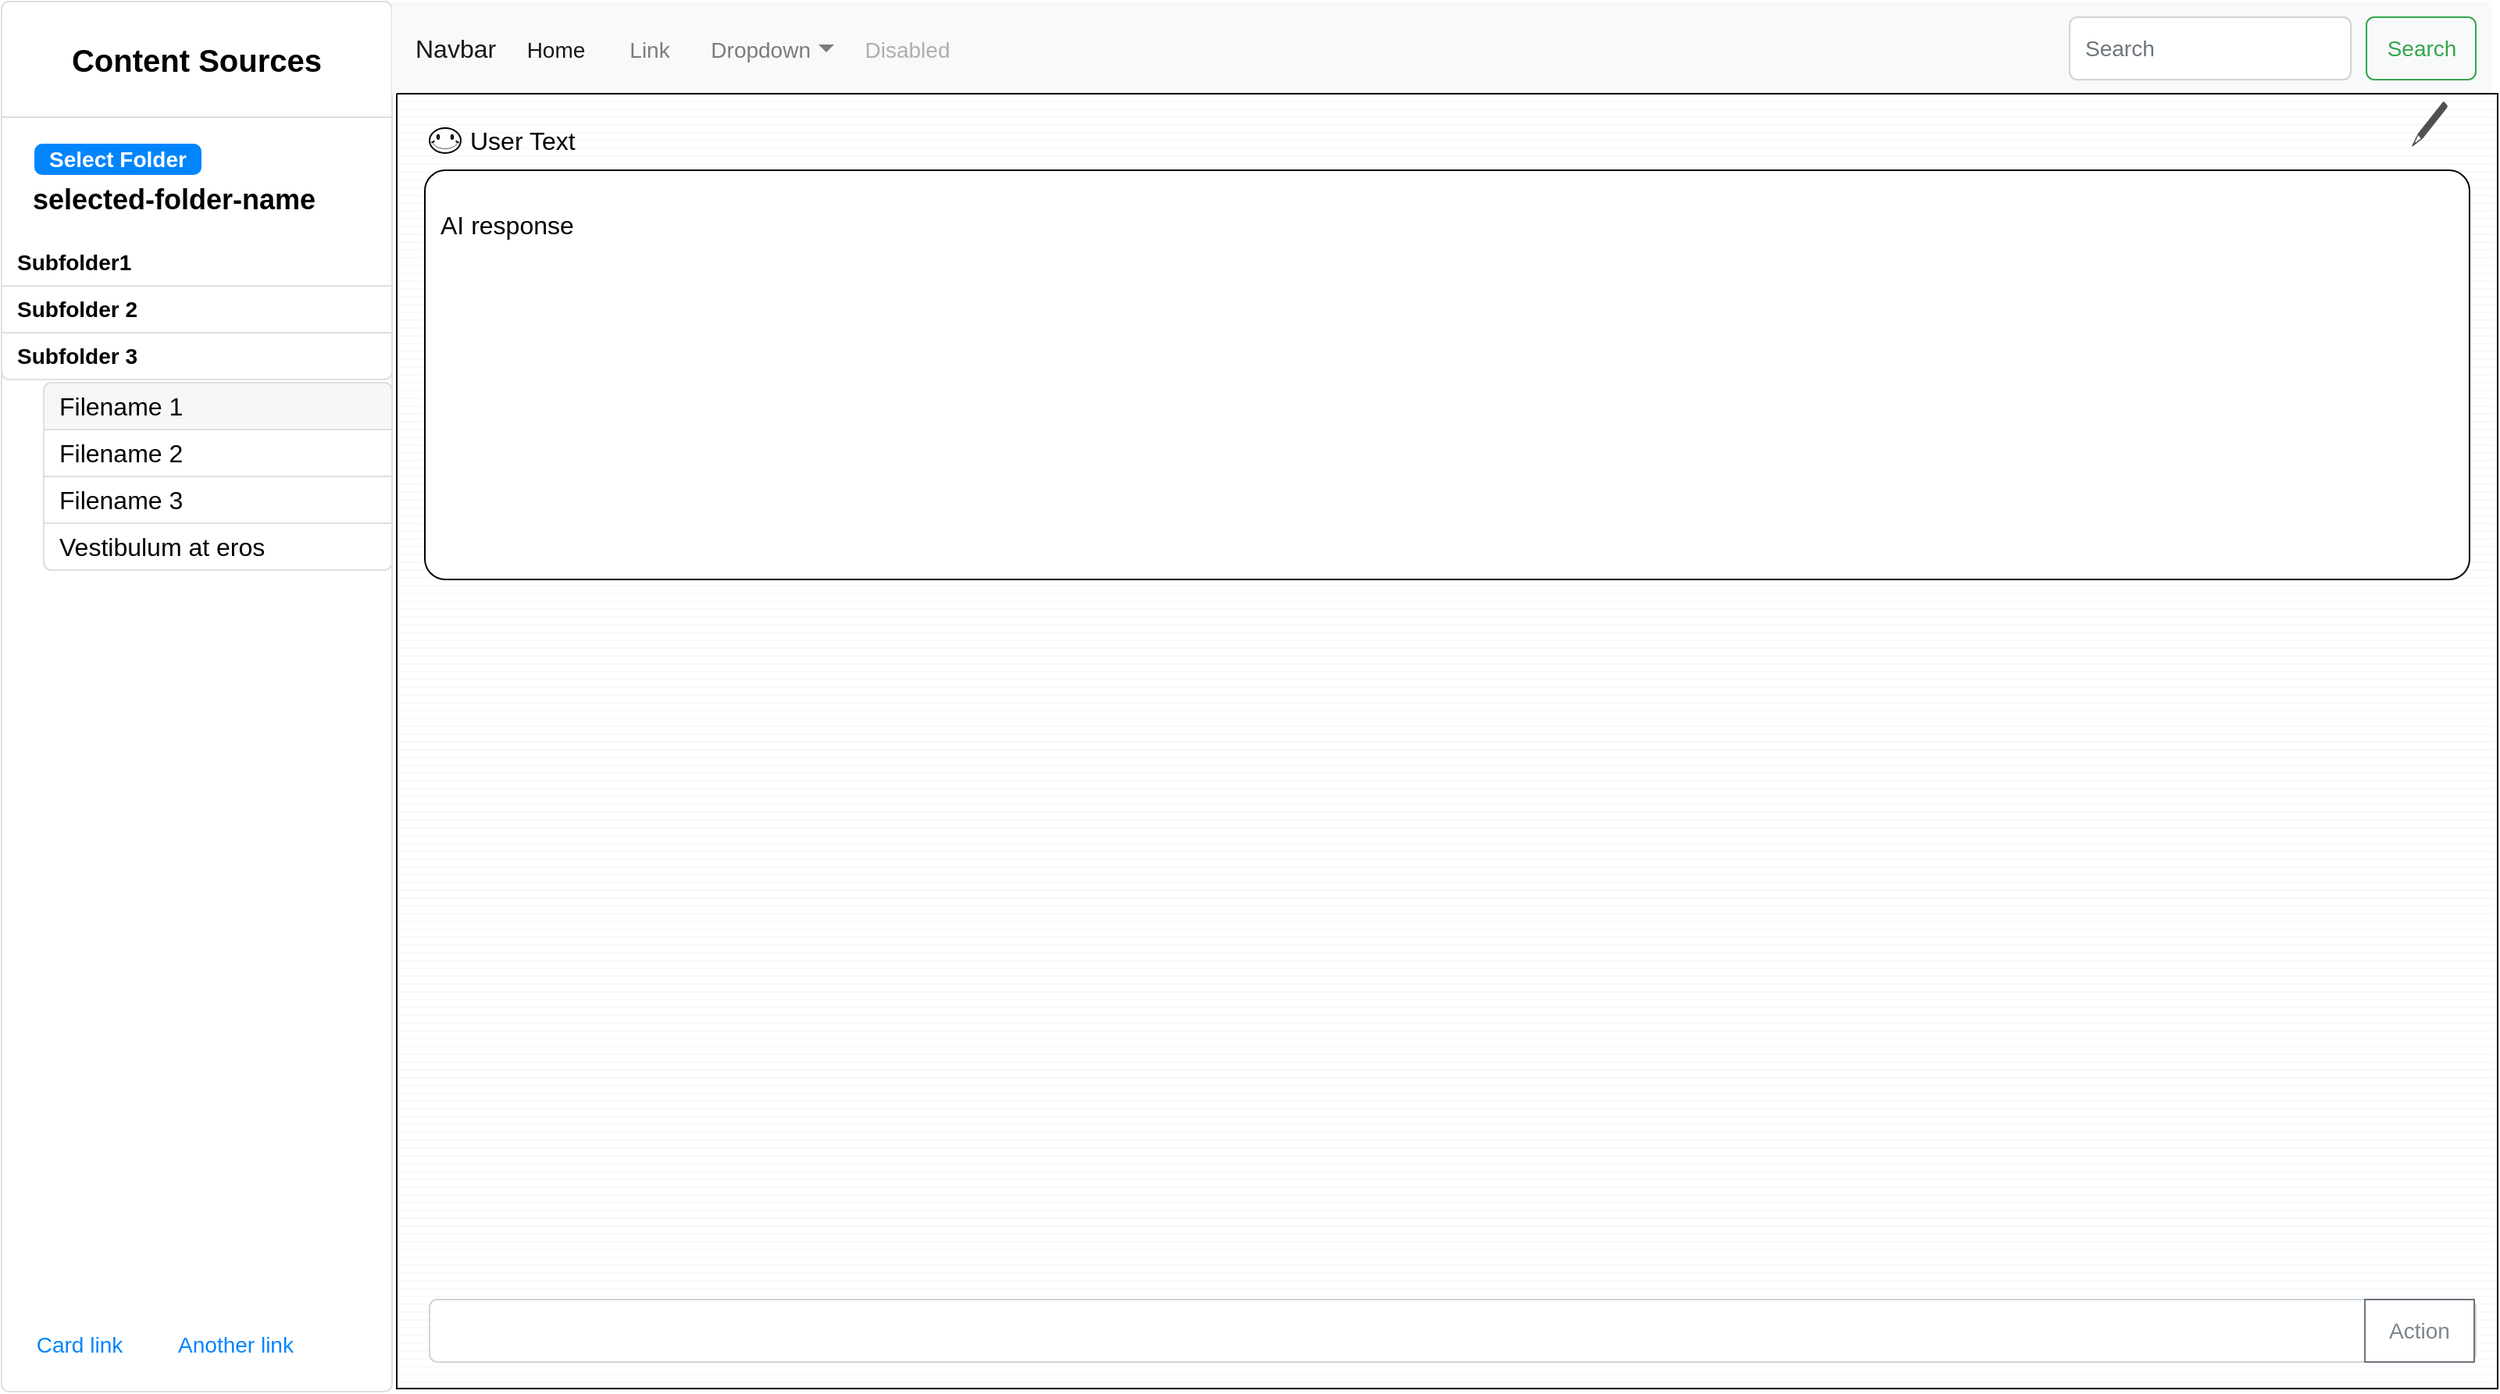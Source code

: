 <mxfile version="21.5.0" type="device">
  <diagram name="Page-1" id="0L_Nv6PaN0-DpX8CRua9">
    <mxGraphModel dx="1232" dy="1237" grid="0" gridSize="10" guides="1" tooltips="1" connect="1" arrows="1" fold="1" page="1" pageScale="1" pageWidth="1600" pageHeight="900" math="0" shadow="0">
      <root>
        <mxCell id="0" />
        <mxCell id="1" parent="0" />
        <mxCell id="S-ANx5q2b51A2oX7Jlxp-1" value="" style="html=1;shadow=0;dashed=0;shape=mxgraph.bootstrap.rrect;rSize=5;strokeColor=#DFDFDF;html=1;whiteSpace=wrap;fillColor=#ffffff;fontColor=#000000;verticalAlign=bottom;align=left;spacing=20;spacingBottom=130;fontSize=14;" parent="1" vertex="1">
          <mxGeometry y="4" width="250" height="890" as="geometry" />
        </mxCell>
        <mxCell id="S-ANx5q2b51A2oX7Jlxp-2" value="Content Sources" style="html=1;shadow=0;dashed=0;shape=mxgraph.bootstrap.topButton;rSize=5;perimeter=none;whiteSpace=wrap;fillColor=#FFFFFF;strokeColor=#DFDFDF;fontColor=#000000;resizeWidth=1;fontSize=20;fontStyle=1" parent="S-ANx5q2b51A2oX7Jlxp-1" vertex="1">
          <mxGeometry width="250" height="74" relative="1" as="geometry" />
        </mxCell>
        <mxCell id="S-ANx5q2b51A2oX7Jlxp-3" value="&lt;b&gt;&lt;font style=&quot;font-size: 20px&quot;&gt;&lt;br&gt;&lt;/font&gt;&lt;/b&gt;&lt;font style=&quot;font-size: 18px;&quot;&gt;&lt;b&gt;selected-folder-name&lt;br&gt;&lt;br&gt;&lt;br&gt;&lt;/b&gt;&lt;/font&gt;" style="perimeter=none;html=1;whiteSpace=wrap;fillColor=none;strokeColor=none;resizeWidth=1;verticalAlign=top;align=left;spacing=20;spacingTop=-10;fontSize=14;" parent="S-ANx5q2b51A2oX7Jlxp-1" vertex="1">
          <mxGeometry width="250" height="76" relative="1" as="geometry">
            <mxPoint y="78" as="offset" />
          </mxGeometry>
        </mxCell>
        <mxCell id="S-ANx5q2b51A2oX7Jlxp-4" value="&lt;b&gt;Subfolder1&lt;/b&gt;" style="html=1;shadow=0;dashed=0;strokeColor=none;fontSize=14;fillColor=none;perimeter=none;whiteSpace=wrap;resizeWidth=1;align=left;spacing=10;" parent="S-ANx5q2b51A2oX7Jlxp-1" vertex="1">
          <mxGeometry width="250" height="30" relative="1" as="geometry">
            <mxPoint y="152" as="offset" />
          </mxGeometry>
        </mxCell>
        <mxCell id="S-ANx5q2b51A2oX7Jlxp-5" value="&lt;b&gt;Subfolder 2&lt;/b&gt;" style="strokeColor=inherit;fillColor=inherit;gradientColor=inherit;fontColor=inherit;html=1;shadow=0;dashed=0;perimeter=none;fontSize=14;whiteSpace=wrap;resizeWidth=1;align=left;spacing=10;" parent="S-ANx5q2b51A2oX7Jlxp-1" vertex="1">
          <mxGeometry width="250" height="30" relative="1" as="geometry">
            <mxPoint y="182" as="offset" />
          </mxGeometry>
        </mxCell>
        <mxCell id="S-ANx5q2b51A2oX7Jlxp-6" value="&lt;b&gt;Subfolder 3&lt;/b&gt;" style="strokeColor=inherit;fillColor=inherit;gradientColor=inherit;fontColor=inherit;html=1;shadow=0;dashed=0;shape=mxgraph.bootstrap.bottomButton;rSize=5;perimeter=none;fontSize=14;whiteSpace=wrap;resizeWidth=1;resizeHeight=0;align=left;spacing=10;" parent="S-ANx5q2b51A2oX7Jlxp-1" vertex="1">
          <mxGeometry width="250" height="30" relative="1" as="geometry">
            <mxPoint y="212" as="offset" />
          </mxGeometry>
        </mxCell>
        <mxCell id="S-ANx5q2b51A2oX7Jlxp-7" value="Card link" style="html=1;shadow=0;dashed=0;shape=mxgraph.bootstrap.rrect;rSize=5;perimeter=none;whiteSpace=wrap;fillColor=none;strokeColor=none;fontColor=#0085FC;resizeWidth=1;fontSize=14;align=center;" parent="S-ANx5q2b51A2oX7Jlxp-1" vertex="1">
          <mxGeometry y="1" width="80" height="40" relative="1" as="geometry">
            <mxPoint x="10" y="-50" as="offset" />
          </mxGeometry>
        </mxCell>
        <mxCell id="S-ANx5q2b51A2oX7Jlxp-8" value="Another link" style="html=1;shadow=0;dashed=0;shape=mxgraph.bootstrap.rrect;rSize=5;perimeter=none;whiteSpace=wrap;fillColor=none;strokeColor=none;fontColor=#0085FC;resizeWidth=1;fontSize=14;align=center;" parent="S-ANx5q2b51A2oX7Jlxp-1" vertex="1">
          <mxGeometry y="1" width="100" height="40" relative="1" as="geometry">
            <mxPoint x="100" y="-50" as="offset" />
          </mxGeometry>
        </mxCell>
        <mxCell id="S-ANx5q2b51A2oX7Jlxp-39" value="Select Folder" style="html=1;shadow=0;dashed=0;shape=mxgraph.bootstrap.rrect;rSize=5;strokeColor=none;strokeWidth=1;fillColor=#0085FC;fontColor=#FFFFFF;whiteSpace=wrap;align=center;verticalAlign=middle;spacingLeft=0;fontStyle=1;fontSize=14;spacing=5;" parent="S-ANx5q2b51A2oX7Jlxp-1" vertex="1">
          <mxGeometry x="21" y="91" width="107" height="20" as="geometry" />
        </mxCell>
        <mxCell id="S-ANx5q2b51A2oX7Jlxp-40" value="" style="html=1;shadow=0;dashed=0;shape=mxgraph.bootstrap.rrect;rSize=5;strokeColor=#DFDFDF;html=1;whiteSpace=wrap;fillColor=#FFFFFF;fontColor=#000000;fontSize=16;" parent="S-ANx5q2b51A2oX7Jlxp-1" vertex="1">
          <mxGeometry x="27" y="244" width="223" height="120" as="geometry" />
        </mxCell>
        <mxCell id="S-ANx5q2b51A2oX7Jlxp-41" value="Filename 1" style="html=1;shadow=0;dashed=0;shape=mxgraph.bootstrap.topButton;strokeColor=inherit;fillColor=#F7F7F7;rSize=5;perimeter=none;whiteSpace=wrap;resizeWidth=1;align=left;spacing=10;fontSize=16;" parent="S-ANx5q2b51A2oX7Jlxp-40" vertex="1">
          <mxGeometry width="223" height="30" relative="1" as="geometry" />
        </mxCell>
        <mxCell id="S-ANx5q2b51A2oX7Jlxp-42" value="Filename 2" style="strokeColor=inherit;fillColor=inherit;gradientColor=inherit;fontColor=inherit;html=1;shadow=0;dashed=0;perimeter=none;whiteSpace=wrap;resizeWidth=1;align=left;spacing=10;fontSize=16;" parent="S-ANx5q2b51A2oX7Jlxp-40" vertex="1">
          <mxGeometry width="223" height="30" relative="1" as="geometry">
            <mxPoint y="30" as="offset" />
          </mxGeometry>
        </mxCell>
        <mxCell id="S-ANx5q2b51A2oX7Jlxp-43" value="Filename 3" style="strokeColor=inherit;fillColor=inherit;gradientColor=inherit;fontColor=inherit;html=1;shadow=0;dashed=0;perimeter=none;whiteSpace=wrap;resizeWidth=1;align=left;spacing=10;fontSize=16;" parent="S-ANx5q2b51A2oX7Jlxp-40" vertex="1">
          <mxGeometry width="223" height="30" relative="1" as="geometry">
            <mxPoint y="60" as="offset" />
          </mxGeometry>
        </mxCell>
        <mxCell id="S-ANx5q2b51A2oX7Jlxp-44" value="Vestibulum at eros" style="strokeColor=inherit;fillColor=inherit;gradientColor=inherit;fontColor=inherit;html=1;shadow=0;dashed=0;shape=mxgraph.bootstrap.bottomButton;rSize=5;perimeter=none;whiteSpace=wrap;resizeWidth=1;resizeHeight=0;align=left;spacing=10;fontSize=16;" parent="S-ANx5q2b51A2oX7Jlxp-40" vertex="1">
          <mxGeometry y="1" width="223" height="30" relative="1" as="geometry">
            <mxPoint y="-30" as="offset" />
          </mxGeometry>
        </mxCell>
        <mxCell id="S-ANx5q2b51A2oX7Jlxp-18" value="Navbar" style="html=1;shadow=0;dashed=0;fillColor=#F8F9FA;strokeColor=none;fontSize=16;fontColor=#181819;align=left;spacing=15;" parent="1" vertex="1">
          <mxGeometry x="250" y="4" width="1344" height="60" as="geometry" />
        </mxCell>
        <mxCell id="S-ANx5q2b51A2oX7Jlxp-19" value="Home" style="fillColor=none;strokeColor=none;fontSize=14;fontColor=#181819;align=center;" parent="S-ANx5q2b51A2oX7Jlxp-18" vertex="1">
          <mxGeometry width="70" height="40" relative="1" as="geometry">
            <mxPoint x="70" y="10" as="offset" />
          </mxGeometry>
        </mxCell>
        <mxCell id="S-ANx5q2b51A2oX7Jlxp-20" value="Link" style="fillColor=none;strokeColor=none;fontSize=14;fontColor=#7C7C7D;align=center;" parent="S-ANx5q2b51A2oX7Jlxp-18" vertex="1">
          <mxGeometry width="50" height="40" relative="1" as="geometry">
            <mxPoint x="140" y="10" as="offset" />
          </mxGeometry>
        </mxCell>
        <mxCell id="S-ANx5q2b51A2oX7Jlxp-21" value="Dropdown" style="fillColor=none;strokeColor=none;fontSize=14;fontColor=#7C7C7D;align=right;spacingRight=20;" parent="S-ANx5q2b51A2oX7Jlxp-18" vertex="1">
          <mxGeometry width="100" height="40" relative="1" as="geometry">
            <mxPoint x="190" y="10" as="offset" />
          </mxGeometry>
        </mxCell>
        <mxCell id="S-ANx5q2b51A2oX7Jlxp-22" value="" style="shape=triangle;direction=south;fillColor=#7C7C7D;strokeColor=none;perimeter=none;fontSize=16;" parent="S-ANx5q2b51A2oX7Jlxp-21" vertex="1">
          <mxGeometry x="1" y="0.5" width="10" height="5" relative="1" as="geometry">
            <mxPoint x="-17" y="-2.5" as="offset" />
          </mxGeometry>
        </mxCell>
        <mxCell id="S-ANx5q2b51A2oX7Jlxp-23" value="Disabled" style="fillColor=none;strokeColor=none;fontSize=14;fontColor=#ADAEAF;align=center;" parent="S-ANx5q2b51A2oX7Jlxp-18" vertex="1">
          <mxGeometry width="80" height="40" relative="1" as="geometry">
            <mxPoint x="290" y="10" as="offset" />
          </mxGeometry>
        </mxCell>
        <mxCell id="S-ANx5q2b51A2oX7Jlxp-24" value="Search" style="html=1;shadow=0;dashed=0;shape=mxgraph.bootstrap.rrect;rSize=5;fontSize=14;fontColor=#33A64C;strokeColor=#33A64C;fillColor=none;" parent="S-ANx5q2b51A2oX7Jlxp-18" vertex="1">
          <mxGeometry x="1" width="70" height="40" relative="1" as="geometry">
            <mxPoint x="-80" y="10" as="offset" />
          </mxGeometry>
        </mxCell>
        <mxCell id="S-ANx5q2b51A2oX7Jlxp-25" value="Search" style="html=1;shadow=0;dashed=0;shape=mxgraph.bootstrap.rrect;rSize=5;fontSize=14;fontColor=#6C767D;strokeColor=#CED4DA;fillColor=#ffffff;align=left;spacing=10;" parent="S-ANx5q2b51A2oX7Jlxp-18" vertex="1">
          <mxGeometry x="1" width="180" height="40" relative="1" as="geometry">
            <mxPoint x="-270" y="10" as="offset" />
          </mxGeometry>
        </mxCell>
        <mxCell id="S-ANx5q2b51A2oX7Jlxp-26" value="" style="verticalLabelPosition=bottom;verticalAlign=top;html=1;shape=mxgraph.basic.patternFillRect;fillStyle=hor;step=5;fillStrokeWidth=0.2;fillStrokeColor=#dddddd;fontSize=16;" parent="1" vertex="1">
          <mxGeometry x="253" y="63" width="1345" height="829" as="geometry" />
        </mxCell>
        <mxCell id="S-ANx5q2b51A2oX7Jlxp-27" value="User Text" style="text;strokeColor=none;fillColor=none;html=1;align=left;verticalAlign=middle;whiteSpace=wrap;rounded=0;fontSize=16;" parent="1" vertex="1">
          <mxGeometry x="298" y="78" width="969" height="30" as="geometry" />
        </mxCell>
        <mxCell id="S-ANx5q2b51A2oX7Jlxp-28" value="" style="verticalLabelPosition=bottom;verticalAlign=top;html=1;shape=mxgraph.basic.smiley;fontSize=16;" parent="1" vertex="1">
          <mxGeometry x="274" y="85" width="20" height="16" as="geometry" />
        </mxCell>
        <mxCell id="S-ANx5q2b51A2oX7Jlxp-29" value="&lt;br&gt;&amp;nbsp; AI response" style="rounded=1;whiteSpace=wrap;html=1;labelBackgroundColor=#FFFFFF;labelBorderColor=none;fontColor=#000000;fillColor=#FFFFFF;fontSize=16;align=left;verticalAlign=top;arcSize=5;" parent="1" vertex="1">
          <mxGeometry x="271" y="112" width="1309" height="262" as="geometry" />
        </mxCell>
        <mxCell id="S-ANx5q2b51A2oX7Jlxp-31" value="" style="sketch=0;pointerEvents=1;shadow=0;dashed=0;html=1;strokeColor=none;fillColor=#505050;labelPosition=center;verticalLabelPosition=bottom;verticalAlign=top;outlineConnect=0;align=center;shape=mxgraph.office.concepts.writing_pencil;fontSize=16;" parent="1" vertex="1">
          <mxGeometry x="1543" y="68" width="23" height="29" as="geometry" />
        </mxCell>
        <mxCell id="S-ANx5q2b51A2oX7Jlxp-35" value="" style="html=1;shadow=0;dashed=0;shape=mxgraph.bootstrap.rrect;rSize=5;strokeColor=#CED4DA;html=1;whiteSpace=wrap;fillColor=#FFFFFF;fontColor=#7D868C;align=left;spacing=15;spacingLeft=40;fontSize=14;" parent="1" vertex="1">
          <mxGeometry x="274" y="835" width="1310" height="40" as="geometry" />
        </mxCell>
        <mxCell id="S-ANx5q2b51A2oX7Jlxp-38" value="Action" style="html=1;shadow=0;dashed=0;strokeColor=#6C757D;gradientColor=inherit;fontColor=inherit;fillColor=inherit;perimeter=none;whiteSpace=wrap;resizeHeight=1;fontSize=14;" parent="S-ANx5q2b51A2oX7Jlxp-35" vertex="1">
          <mxGeometry x="1" width="70" height="40" relative="1" as="geometry">
            <mxPoint x="-71" as="offset" />
          </mxGeometry>
        </mxCell>
      </root>
    </mxGraphModel>
  </diagram>
</mxfile>
